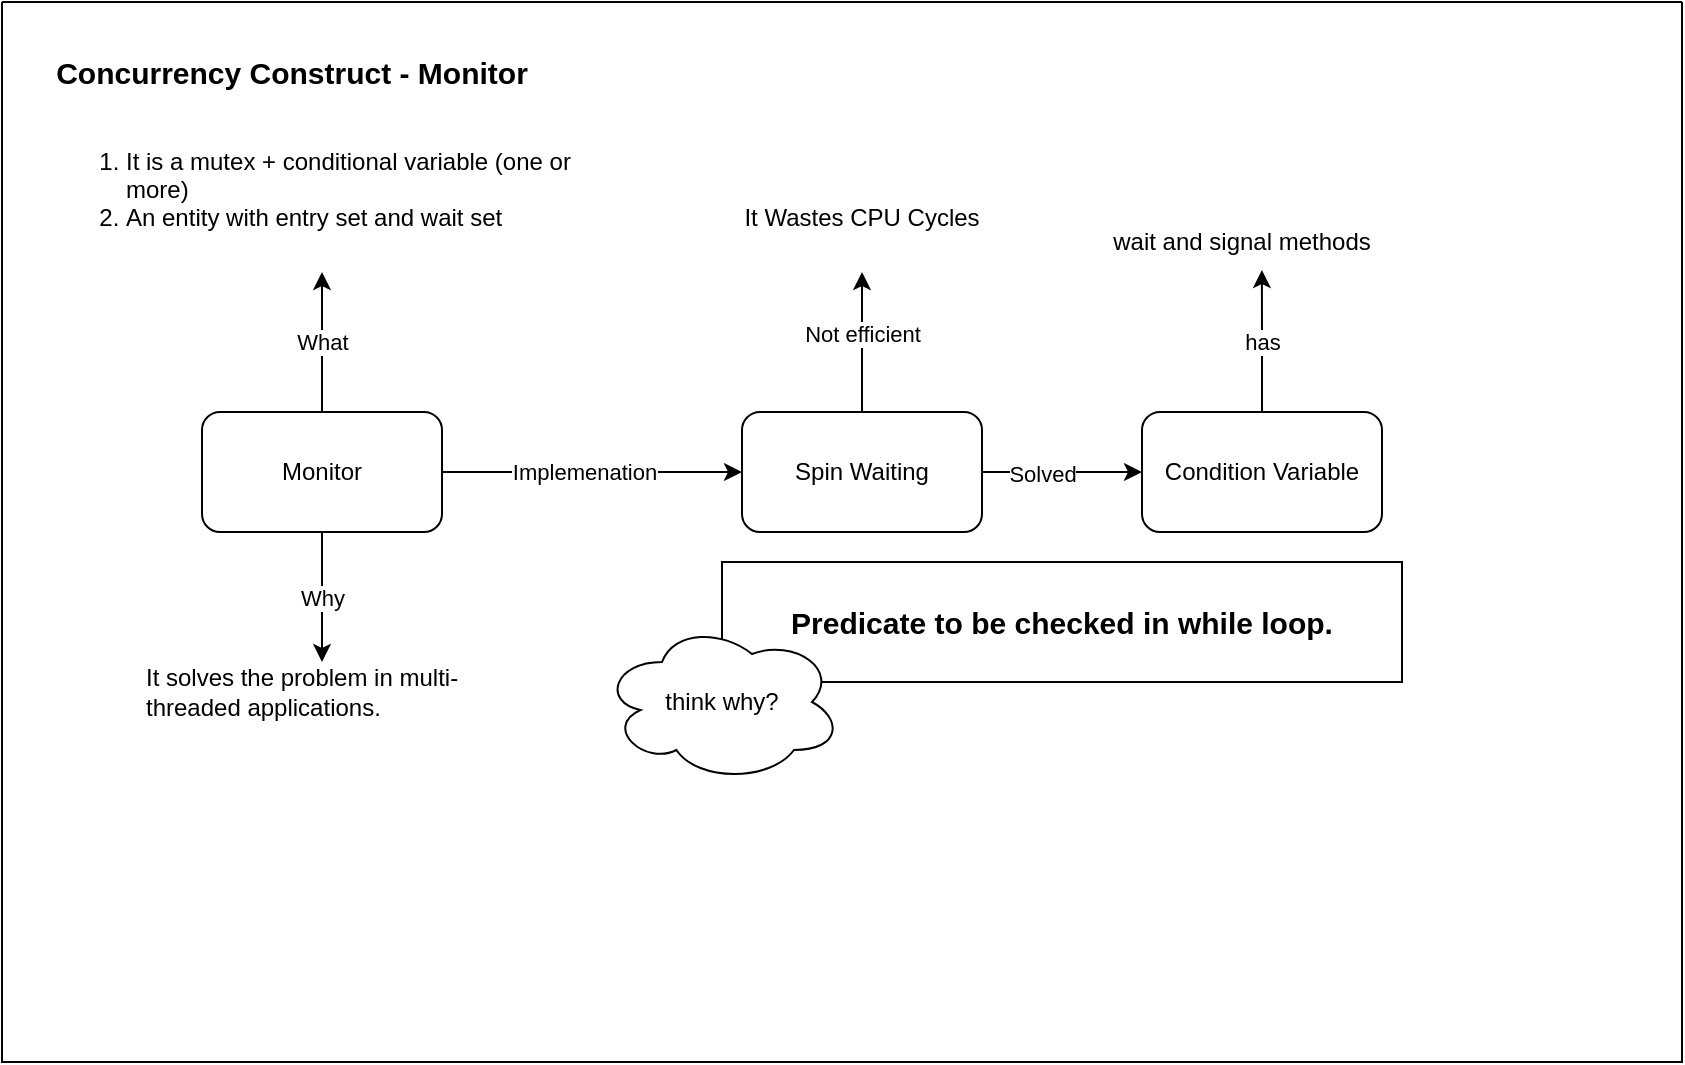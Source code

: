 <mxfile version="26.0.14">
  <diagram name="Page-1" id="loYNeC-QI8PmxzMnw_u7">
    <mxGraphModel dx="1026" dy="684" grid="1" gridSize="10" guides="1" tooltips="1" connect="1" arrows="1" fold="1" page="1" pageScale="1" pageWidth="827" pageHeight="1169" math="0" shadow="0">
      <root>
        <mxCell id="0" />
        <mxCell id="1" parent="0" />
        <mxCell id="RW8oEeU4xmQAgKfR6BRh-1" value="" style="swimlane;startSize=0;" vertex="1" parent="1">
          <mxGeometry x="20" y="50" width="840" height="530" as="geometry">
            <mxRectangle x="20" y="50" width="50" height="40" as="alternateBounds" />
          </mxGeometry>
        </mxCell>
        <mxCell id="RW8oEeU4xmQAgKfR6BRh-15" value="" style="edgeStyle=orthogonalEdgeStyle;rounded=0;orthogonalLoop=1;jettySize=auto;html=1;" edge="1" parent="RW8oEeU4xmQAgKfR6BRh-1" source="QufMM0Epw_FlTeoEJ7gM-1" target="RW8oEeU4xmQAgKfR6BRh-14">
          <mxGeometry relative="1" as="geometry" />
        </mxCell>
        <mxCell id="RW8oEeU4xmQAgKfR6BRh-16" value="Not efficient" style="edgeLabel;html=1;align=center;verticalAlign=middle;resizable=0;points=[];" vertex="1" connectable="0" parent="RW8oEeU4xmQAgKfR6BRh-15">
          <mxGeometry x="0.114" relative="1" as="geometry">
            <mxPoint as="offset" />
          </mxGeometry>
        </mxCell>
        <mxCell id="RW8oEeU4xmQAgKfR6BRh-18" value="" style="edgeStyle=orthogonalEdgeStyle;rounded=0;orthogonalLoop=1;jettySize=auto;html=1;" edge="1" parent="RW8oEeU4xmQAgKfR6BRh-1" source="QufMM0Epw_FlTeoEJ7gM-1" target="RW8oEeU4xmQAgKfR6BRh-17">
          <mxGeometry relative="1" as="geometry" />
        </mxCell>
        <mxCell id="RW8oEeU4xmQAgKfR6BRh-19" value="Solved" style="edgeLabel;html=1;align=center;verticalAlign=middle;resizable=0;points=[];" vertex="1" connectable="0" parent="RW8oEeU4xmQAgKfR6BRh-18">
          <mxGeometry x="-0.25" y="-1" relative="1" as="geometry">
            <mxPoint as="offset" />
          </mxGeometry>
        </mxCell>
        <mxCell id="QufMM0Epw_FlTeoEJ7gM-1" value="Spin Waiting" style="rounded=1;whiteSpace=wrap;html=1;" parent="RW8oEeU4xmQAgKfR6BRh-1" vertex="1">
          <mxGeometry x="370" y="205" width="120" height="60" as="geometry" />
        </mxCell>
        <mxCell id="RW8oEeU4xmQAgKfR6BRh-2" value="&lt;b&gt;&lt;font style=&quot;font-size: 15px;&quot;&gt;Concurrency Construct - Monitor&lt;/font&gt;&lt;/b&gt;" style="text;html=1;align=center;verticalAlign=middle;whiteSpace=wrap;rounded=0;" vertex="1" parent="RW8oEeU4xmQAgKfR6BRh-1">
          <mxGeometry y="20" width="290" height="30" as="geometry" />
        </mxCell>
        <mxCell id="RW8oEeU4xmQAgKfR6BRh-6" value="What" style="edgeStyle=orthogonalEdgeStyle;rounded=0;orthogonalLoop=1;jettySize=auto;html=1;" edge="1" parent="RW8oEeU4xmQAgKfR6BRh-1" source="RW8oEeU4xmQAgKfR6BRh-3" target="RW8oEeU4xmQAgKfR6BRh-4">
          <mxGeometry relative="1" as="geometry" />
        </mxCell>
        <mxCell id="RW8oEeU4xmQAgKfR6BRh-8" value="Why" style="edgeStyle=orthogonalEdgeStyle;rounded=0;orthogonalLoop=1;jettySize=auto;html=1;" edge="1" parent="RW8oEeU4xmQAgKfR6BRh-1" source="RW8oEeU4xmQAgKfR6BRh-3" target="RW8oEeU4xmQAgKfR6BRh-7">
          <mxGeometry relative="1" as="geometry" />
        </mxCell>
        <mxCell id="RW8oEeU4xmQAgKfR6BRh-11" value="" style="edgeStyle=orthogonalEdgeStyle;rounded=0;orthogonalLoop=1;jettySize=auto;html=1;entryX=0;entryY=0.5;entryDx=0;entryDy=0;" edge="1" parent="RW8oEeU4xmQAgKfR6BRh-1" source="RW8oEeU4xmQAgKfR6BRh-3" target="QufMM0Epw_FlTeoEJ7gM-1">
          <mxGeometry relative="1" as="geometry">
            <mxPoint x="300" y="235" as="targetPoint" />
          </mxGeometry>
        </mxCell>
        <mxCell id="RW8oEeU4xmQAgKfR6BRh-12" value="Implemenation" style="edgeLabel;html=1;align=center;verticalAlign=middle;resizable=0;points=[];" vertex="1" connectable="0" parent="RW8oEeU4xmQAgKfR6BRh-11">
          <mxGeometry x="-0.34" relative="1" as="geometry">
            <mxPoint x="21" as="offset" />
          </mxGeometry>
        </mxCell>
        <mxCell id="RW8oEeU4xmQAgKfR6BRh-3" value="Monitor" style="rounded=1;whiteSpace=wrap;html=1;" vertex="1" parent="RW8oEeU4xmQAgKfR6BRh-1">
          <mxGeometry x="100" y="205" width="120" height="60" as="geometry" />
        </mxCell>
        <mxCell id="RW8oEeU4xmQAgKfR6BRh-4" value="&lt;ol&gt;&lt;li&gt;It is a mutex + conditional variable (one or more)&lt;/li&gt;&lt;li&gt;An entity with entry set and wait set&lt;/li&gt;&lt;/ol&gt;&lt;div&gt;&lt;br&gt;&lt;/div&gt;&lt;div&gt;&lt;br&gt;&lt;/div&gt;" style="text;html=1;align=left;verticalAlign=middle;whiteSpace=wrap;rounded=0;" vertex="1" parent="RW8oEeU4xmQAgKfR6BRh-1">
          <mxGeometry x="20" y="80" width="280" height="55" as="geometry" />
        </mxCell>
        <mxCell id="RW8oEeU4xmQAgKfR6BRh-7" value="It solves the problem in multi-threaded applications." style="text;html=1;align=left;verticalAlign=middle;whiteSpace=wrap;rounded=0;" vertex="1" parent="RW8oEeU4xmQAgKfR6BRh-1">
          <mxGeometry x="70" y="330" width="180" height="30" as="geometry" />
        </mxCell>
        <mxCell id="RW8oEeU4xmQAgKfR6BRh-14" value="It Wastes CPU Cycles" style="text;html=1;align=center;verticalAlign=middle;whiteSpace=wrap;rounded=0;" vertex="1" parent="RW8oEeU4xmQAgKfR6BRh-1">
          <mxGeometry x="355" y="80" width="150" height="55" as="geometry" />
        </mxCell>
        <mxCell id="RW8oEeU4xmQAgKfR6BRh-17" value="Condition Variable" style="rounded=1;whiteSpace=wrap;html=1;" vertex="1" parent="RW8oEeU4xmQAgKfR6BRh-1">
          <mxGeometry x="570" y="205" width="120" height="60" as="geometry" />
        </mxCell>
        <mxCell id="RW8oEeU4xmQAgKfR6BRh-23" value="wait and signal methods" style="text;html=1;align=center;verticalAlign=middle;whiteSpace=wrap;rounded=0;" vertex="1" parent="RW8oEeU4xmQAgKfR6BRh-1">
          <mxGeometry x="550" y="105" width="140" height="30" as="geometry" />
        </mxCell>
        <mxCell id="RW8oEeU4xmQAgKfR6BRh-24" value="has" style="edgeStyle=orthogonalEdgeStyle;rounded=0;orthogonalLoop=1;jettySize=auto;html=1;entryX=0.571;entryY=0.967;entryDx=0;entryDy=0;entryPerimeter=0;" edge="1" parent="RW8oEeU4xmQAgKfR6BRh-1" source="RW8oEeU4xmQAgKfR6BRh-17" target="RW8oEeU4xmQAgKfR6BRh-23">
          <mxGeometry relative="1" as="geometry" />
        </mxCell>
        <mxCell id="RW8oEeU4xmQAgKfR6BRh-25" value="&lt;b&gt;&lt;font style=&quot;font-size: 15px;&quot;&gt;Predicate to be checked in while loop.&lt;/font&gt;&lt;/b&gt;" style="rounded=0;whiteSpace=wrap;html=1;align=center;" vertex="1" parent="RW8oEeU4xmQAgKfR6BRh-1">
          <mxGeometry x="360" y="280" width="340" height="60" as="geometry" />
        </mxCell>
        <mxCell id="RW8oEeU4xmQAgKfR6BRh-26" value="think why?" style="ellipse;shape=cloud;whiteSpace=wrap;html=1;" vertex="1" parent="RW8oEeU4xmQAgKfR6BRh-1">
          <mxGeometry x="300" y="310" width="120" height="80" as="geometry" />
        </mxCell>
      </root>
    </mxGraphModel>
  </diagram>
</mxfile>
